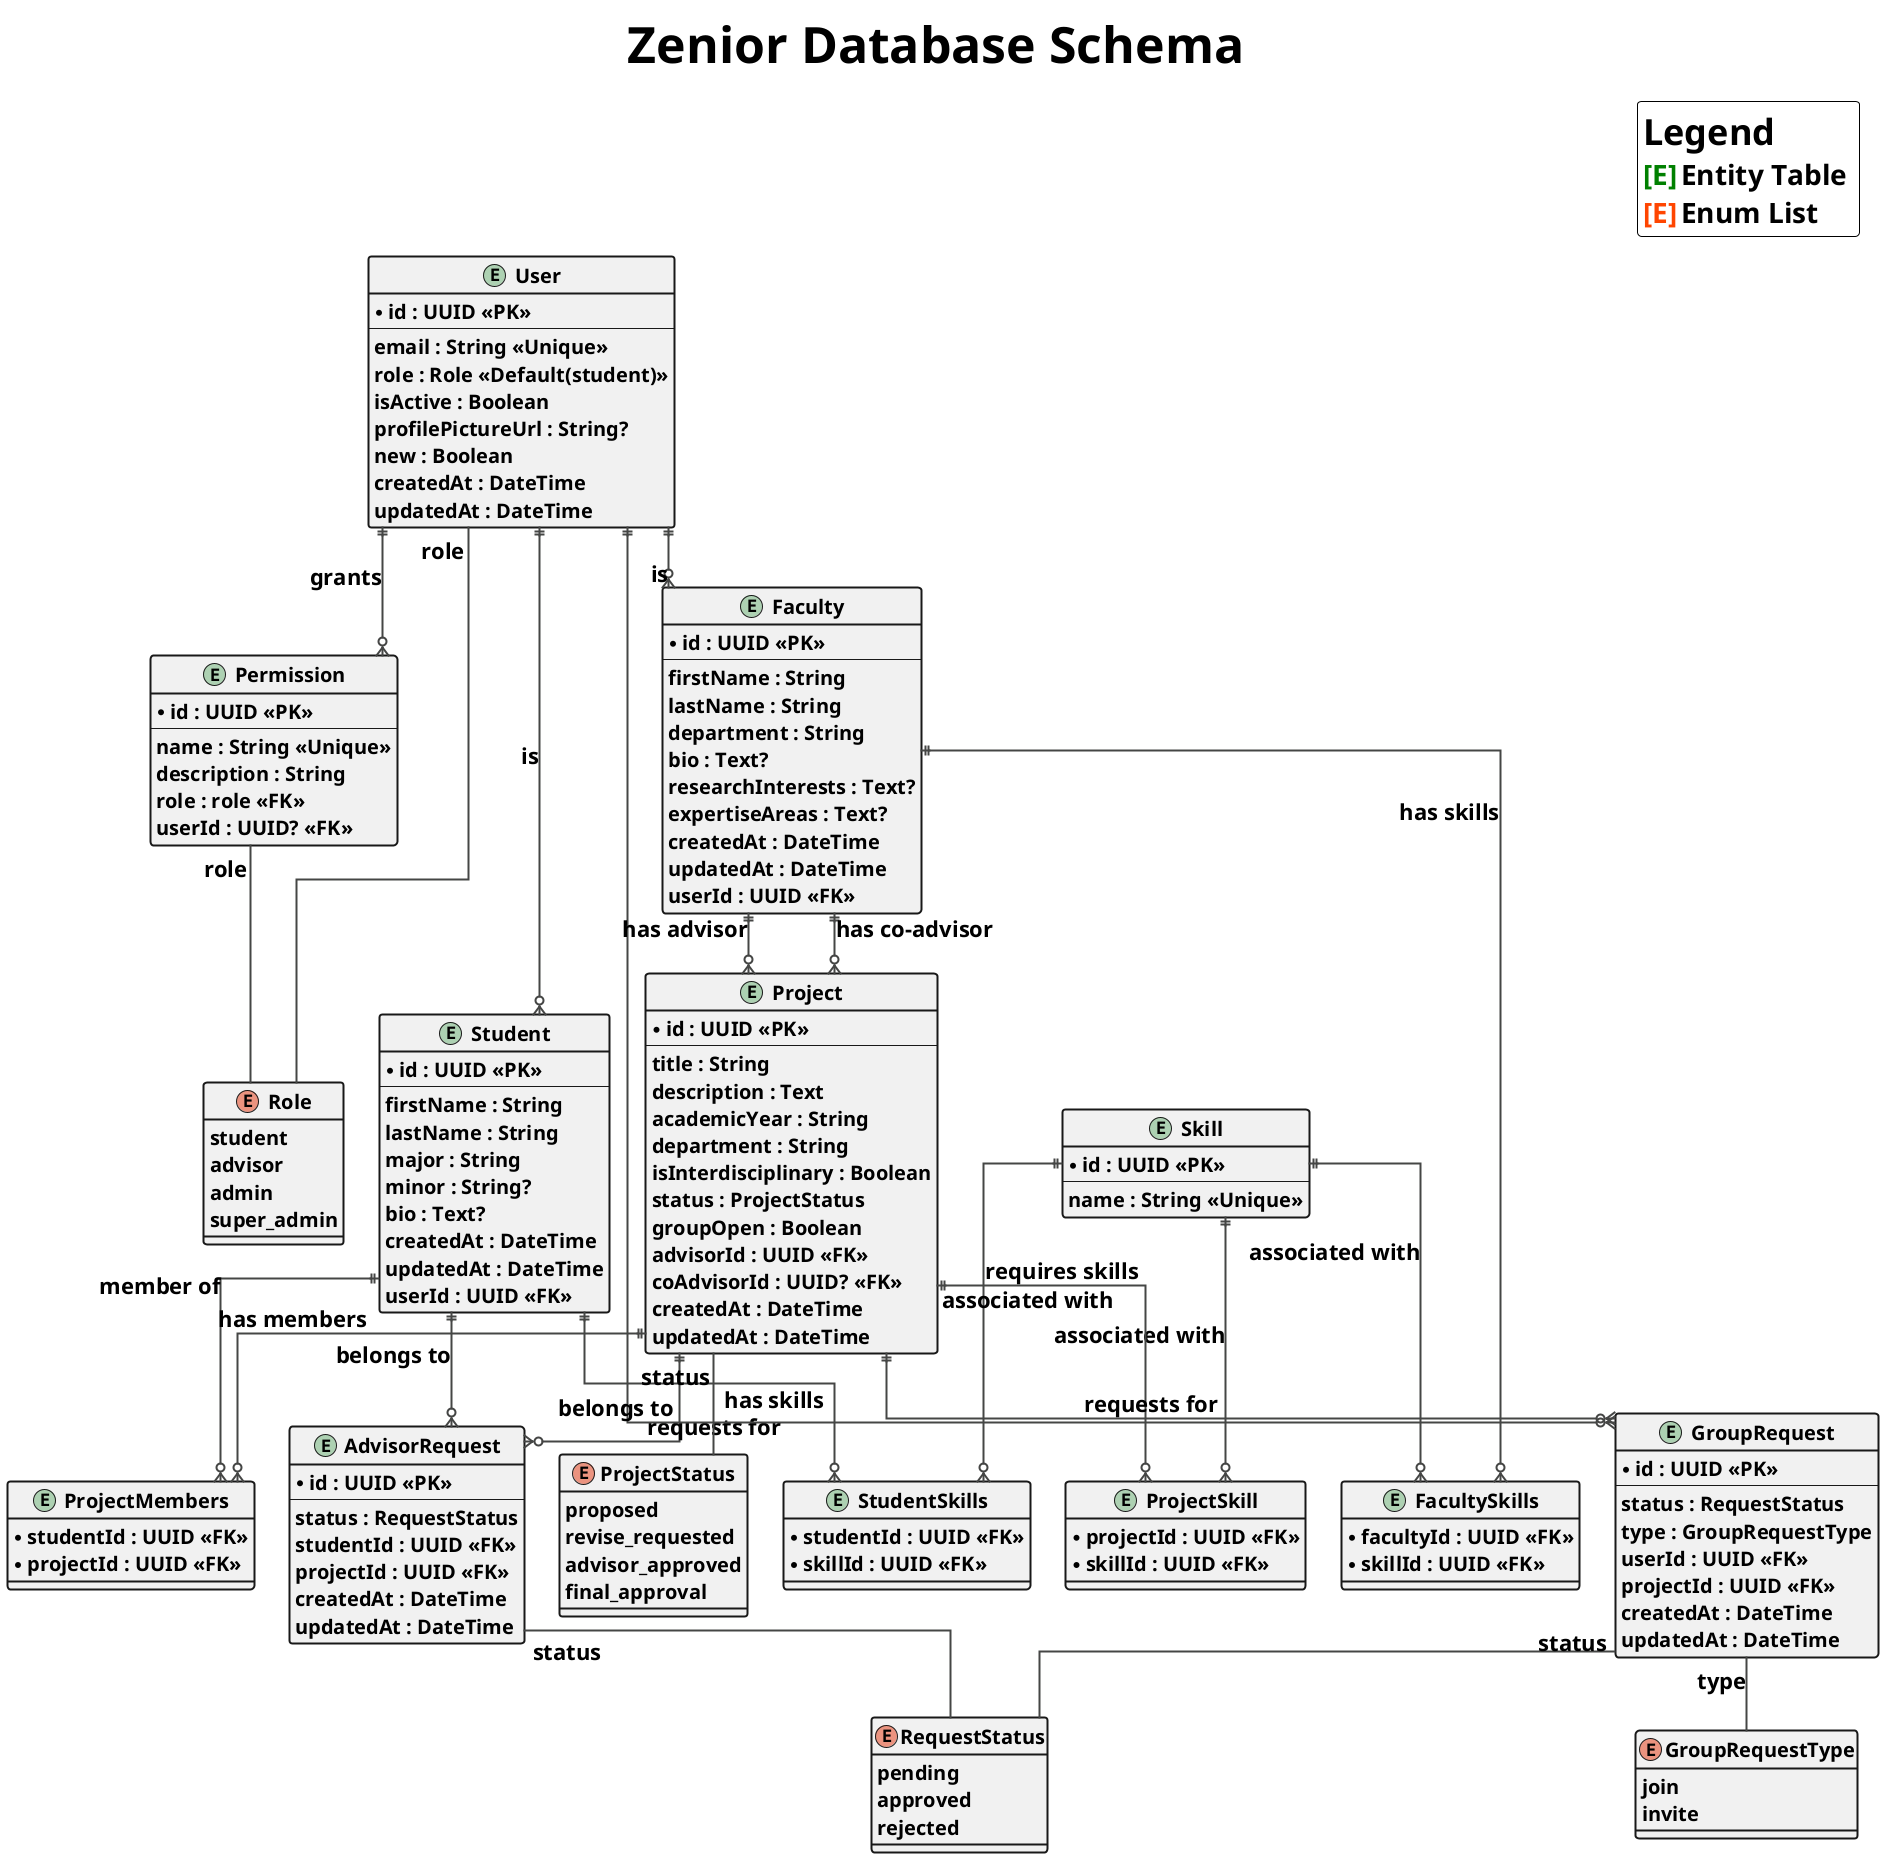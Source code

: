 @startuml schemaupdate
!theme vibrant
skinparam titleFontSize 50
skinparam ArrowFontSize 22
skinparam ArrowFontStyle bold
skinparam classFontSize 22
skinparam classAttributeFontSize 20
skinparam classHeaderFontStyle bold
skinparam classAttributeFontStyle bold
skinparam classBorderThickness 2
skinparam ArrowThickness 2
skinparam linetype ortho
title Zenior Database Schema

' The schema meets the following normal forms:
'
' 1NF (First Normal Form):
' - All attributes are atomic; there are no repeating groups or arrays within the columns.
' - Each entity has a primary key, ensuring all rows are uniquely identifiable.
' 
' 2NF (Second Normal Form):
' - The schema is already in 1NF.
' - All non-key attributes depend entirely on the primary key of the table they belong to.
' - For example, in the `User` table, attributes like `email`, `role`, and `profilePictureUrl` depend on `User.id`.
' - In junction tables (e.g., `StudentSkills`), all non-key attributes depend on the composite primary key.
'
' 3NF (Third Normal Form):
' - The schema is already in 2NF.
' - There are no transitive dependencies; all attributes are directly dependent on the primary key.
' - For instance, in the `Project` table, `title`, `description`, and `status` depend only on `Project.id`.
' - No non-key attribute depends on another non-key attribute, ensuring the database is free from anomalies.

legend top right
  <font size=36><b>Legend</b></font>
  <b><font size=28 color=green>[E]</font> <font size=28>Entity Table</font></b>  
  <b><font size=28 color=orangered>[E]</font> <font size=28>Enum List</font></b>
endlegend

enum Role {
  student
  advisor
  admin
  super_admin
}

enum ProjectStatus {
  proposed
  revise_requested
  advisor_approved
  final_approval
}

enum RequestStatus {
  pending
  approved
  rejected
}

enum GroupRequestType {
  join
  invite
}

entity User {
  * id : UUID <<PK>>
  --
  email : String <<Unique>>
  role : Role <<Default(student)>>
  isActive : Boolean 
  profilePictureUrl : String?
  new : Boolean 
  createdAt : DateTime
  updatedAt : DateTime
}

entity Student {
  * id : UUID <<PK>>
  --
  firstName : String
  lastName : String
  major : String
  minor : String?
  bio : Text?
  createdAt : DateTime
  updatedAt : DateTime
  userId : UUID <<FK>>
}

entity Faculty {
  * id : UUID <<PK>>
  --
  firstName : String
  lastName : String
  department : String
  bio : Text?
  researchInterests : Text?
  expertiseAreas : Text?
  createdAt : DateTime
  updatedAt : DateTime
  userId : UUID <<FK>>
}

entity Project {
  * id : UUID <<PK>>
  --
  title : String
  description : Text
  academicYear : String
  department : String
  isInterdisciplinary : Boolean 
  status : ProjectStatus 
  groupOpen : Boolean 
  advisorId : UUID <<FK>>
  coAdvisorId : UUID? <<FK>>
  createdAt : DateTime
  updatedAt : DateTime
}

entity Skill {
  * id : UUID <<PK>>
  --
  name : String <<Unique>>
}

entity ProjectSkill {
  * projectId : UUID <<FK>>
  * skillId : UUID <<FK>>
}

entity Permission {
  * id : UUID <<PK>>
  --
  name : String <<Unique>>
  description : String
  role : role <<FK>>
  userId : UUID? <<FK>>
}

entity AdvisorRequest {
  * id : UUID <<PK>>
  --
  status : RequestStatus
  studentId : UUID <<FK>>
  projectId : UUID <<FK>>
  createdAt : DateTime
  updatedAt : DateTime
}

entity GroupRequest {
  * id : UUID <<PK>>
  --
  status : RequestStatus 
  type : GroupRequestType 
  userId : UUID <<FK>>
  projectId : UUID <<FK>>
  createdAt : DateTime
  updatedAt : DateTime
}

entity ProjectMembers {
  * studentId : UUID <<FK>>
  * projectId : UUID <<FK>>
}

entity StudentSkills {
  * studentId : UUID <<FK>>
  * skillId : UUID <<FK>>
}

entity FacultySkills {
  * facultyId : UUID <<FK>>
  * skillId : UUID <<FK>>
}

User ||--o{ Student : "is"
User ||--o{ Faculty : "is"
User ||--o{ Permission : "grants"
User "role" -- "Role"
Permission "role" -- "Role"

Skill ||--o{ StudentSkills : "associated with"
Student ||--o{ StudentSkills : "has skills"
Skill ||--o{ FacultySkills : "associated with"
Faculty ||--o{ FacultySkills : "has skills"

Skill ||--o{ ProjectSkill : "associated with"
Project ||--o{ ProjectSkill : "requires skills"

Student ||--o{ ProjectMembers : "member of"
Project ||--o{ ProjectMembers : "has members"

Student ||--o{ AdvisorRequest : "belongs to"
Project ||--o{ AdvisorRequest : "requests for"

Project "status" -- "ProjectStatus"
AdvisorRequest "status" -- "RequestStatus"
GroupRequest "status" -- "RequestStatus"
GroupRequest "type" -- "GroupRequestType"

User ||--o{ GroupRequest : "belongs to"
Project ||--o{ GroupRequest : "requests for"

Faculty ||--o{ Project : "has advisor" 
Faculty ||--o{ Project : "has co-advisor" 

@enduml
